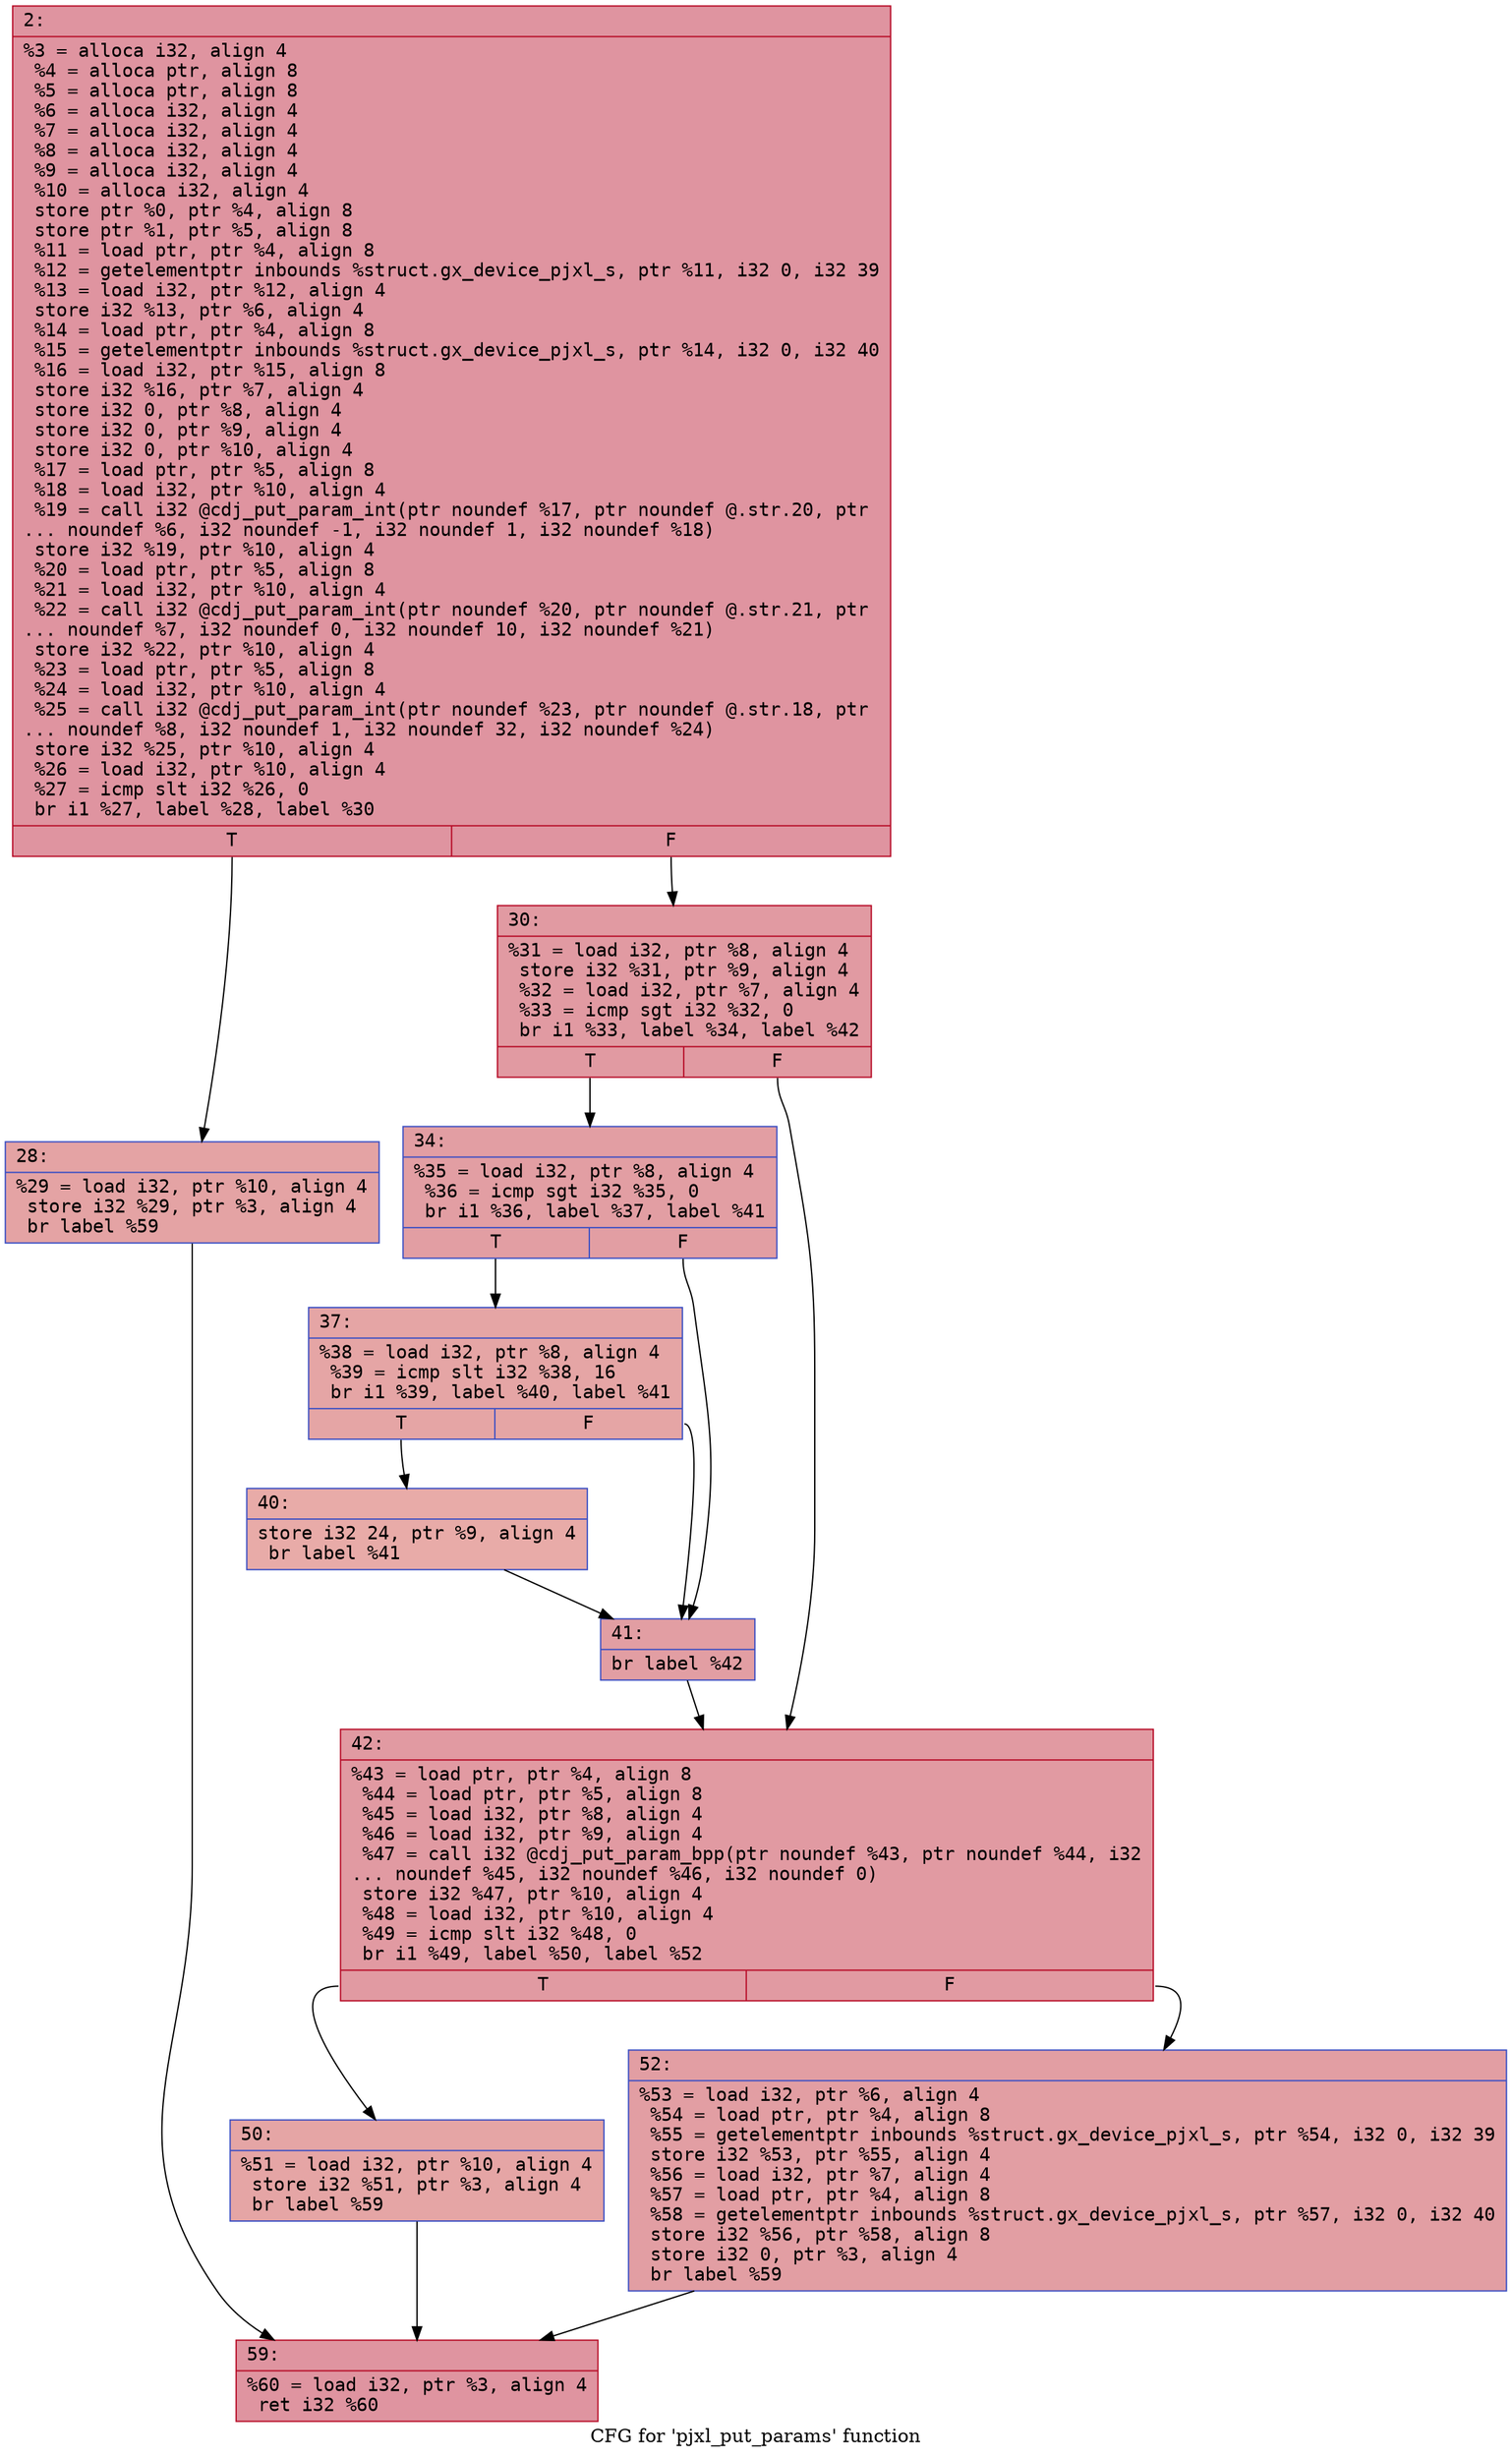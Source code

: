 digraph "CFG for 'pjxl_put_params' function" {
	label="CFG for 'pjxl_put_params' function";

	Node0x60000151c9b0 [shape=record,color="#b70d28ff", style=filled, fillcolor="#b70d2870" fontname="Courier",label="{2:\l|  %3 = alloca i32, align 4\l  %4 = alloca ptr, align 8\l  %5 = alloca ptr, align 8\l  %6 = alloca i32, align 4\l  %7 = alloca i32, align 4\l  %8 = alloca i32, align 4\l  %9 = alloca i32, align 4\l  %10 = alloca i32, align 4\l  store ptr %0, ptr %4, align 8\l  store ptr %1, ptr %5, align 8\l  %11 = load ptr, ptr %4, align 8\l  %12 = getelementptr inbounds %struct.gx_device_pjxl_s, ptr %11, i32 0, i32 39\l  %13 = load i32, ptr %12, align 4\l  store i32 %13, ptr %6, align 4\l  %14 = load ptr, ptr %4, align 8\l  %15 = getelementptr inbounds %struct.gx_device_pjxl_s, ptr %14, i32 0, i32 40\l  %16 = load i32, ptr %15, align 8\l  store i32 %16, ptr %7, align 4\l  store i32 0, ptr %8, align 4\l  store i32 0, ptr %9, align 4\l  store i32 0, ptr %10, align 4\l  %17 = load ptr, ptr %5, align 8\l  %18 = load i32, ptr %10, align 4\l  %19 = call i32 @cdj_put_param_int(ptr noundef %17, ptr noundef @.str.20, ptr\l... noundef %6, i32 noundef -1, i32 noundef 1, i32 noundef %18)\l  store i32 %19, ptr %10, align 4\l  %20 = load ptr, ptr %5, align 8\l  %21 = load i32, ptr %10, align 4\l  %22 = call i32 @cdj_put_param_int(ptr noundef %20, ptr noundef @.str.21, ptr\l... noundef %7, i32 noundef 0, i32 noundef 10, i32 noundef %21)\l  store i32 %22, ptr %10, align 4\l  %23 = load ptr, ptr %5, align 8\l  %24 = load i32, ptr %10, align 4\l  %25 = call i32 @cdj_put_param_int(ptr noundef %23, ptr noundef @.str.18, ptr\l... noundef %8, i32 noundef 1, i32 noundef 32, i32 noundef %24)\l  store i32 %25, ptr %10, align 4\l  %26 = load i32, ptr %10, align 4\l  %27 = icmp slt i32 %26, 0\l  br i1 %27, label %28, label %30\l|{<s0>T|<s1>F}}"];
	Node0x60000151c9b0:s0 -> Node0x60000151ca00[tooltip="2 -> 28\nProbability 37.50%" ];
	Node0x60000151c9b0:s1 -> Node0x60000151ca50[tooltip="2 -> 30\nProbability 62.50%" ];
	Node0x60000151ca00 [shape=record,color="#3d50c3ff", style=filled, fillcolor="#c32e3170" fontname="Courier",label="{28:\l|  %29 = load i32, ptr %10, align 4\l  store i32 %29, ptr %3, align 4\l  br label %59\l}"];
	Node0x60000151ca00 -> Node0x60000151ccd0[tooltip="28 -> 59\nProbability 100.00%" ];
	Node0x60000151ca50 [shape=record,color="#b70d28ff", style=filled, fillcolor="#bb1b2c70" fontname="Courier",label="{30:\l|  %31 = load i32, ptr %8, align 4\l  store i32 %31, ptr %9, align 4\l  %32 = load i32, ptr %7, align 4\l  %33 = icmp sgt i32 %32, 0\l  br i1 %33, label %34, label %42\l|{<s0>T|<s1>F}}"];
	Node0x60000151ca50:s0 -> Node0x60000151caa0[tooltip="30 -> 34\nProbability 62.50%" ];
	Node0x60000151ca50:s1 -> Node0x60000151cbe0[tooltip="30 -> 42\nProbability 37.50%" ];
	Node0x60000151caa0 [shape=record,color="#3d50c3ff", style=filled, fillcolor="#be242e70" fontname="Courier",label="{34:\l|  %35 = load i32, ptr %8, align 4\l  %36 = icmp sgt i32 %35, 0\l  br i1 %36, label %37, label %41\l|{<s0>T|<s1>F}}"];
	Node0x60000151caa0:s0 -> Node0x60000151caf0[tooltip="34 -> 37\nProbability 62.50%" ];
	Node0x60000151caa0:s1 -> Node0x60000151cb90[tooltip="34 -> 41\nProbability 37.50%" ];
	Node0x60000151caf0 [shape=record,color="#3d50c3ff", style=filled, fillcolor="#c5333470" fontname="Courier",label="{37:\l|  %38 = load i32, ptr %8, align 4\l  %39 = icmp slt i32 %38, 16\l  br i1 %39, label %40, label %41\l|{<s0>T|<s1>F}}"];
	Node0x60000151caf0:s0 -> Node0x60000151cb40[tooltip="37 -> 40\nProbability 50.00%" ];
	Node0x60000151caf0:s1 -> Node0x60000151cb90[tooltip="37 -> 41\nProbability 50.00%" ];
	Node0x60000151cb40 [shape=record,color="#3d50c3ff", style=filled, fillcolor="#cc403a70" fontname="Courier",label="{40:\l|  store i32 24, ptr %9, align 4\l  br label %41\l}"];
	Node0x60000151cb40 -> Node0x60000151cb90[tooltip="40 -> 41\nProbability 100.00%" ];
	Node0x60000151cb90 [shape=record,color="#3d50c3ff", style=filled, fillcolor="#be242e70" fontname="Courier",label="{41:\l|  br label %42\l}"];
	Node0x60000151cb90 -> Node0x60000151cbe0[tooltip="41 -> 42\nProbability 100.00%" ];
	Node0x60000151cbe0 [shape=record,color="#b70d28ff", style=filled, fillcolor="#bb1b2c70" fontname="Courier",label="{42:\l|  %43 = load ptr, ptr %4, align 8\l  %44 = load ptr, ptr %5, align 8\l  %45 = load i32, ptr %8, align 4\l  %46 = load i32, ptr %9, align 4\l  %47 = call i32 @cdj_put_param_bpp(ptr noundef %43, ptr noundef %44, i32\l... noundef %45, i32 noundef %46, i32 noundef 0)\l  store i32 %47, ptr %10, align 4\l  %48 = load i32, ptr %10, align 4\l  %49 = icmp slt i32 %48, 0\l  br i1 %49, label %50, label %52\l|{<s0>T|<s1>F}}"];
	Node0x60000151cbe0:s0 -> Node0x60000151cc30[tooltip="42 -> 50\nProbability 37.50%" ];
	Node0x60000151cbe0:s1 -> Node0x60000151cc80[tooltip="42 -> 52\nProbability 62.50%" ];
	Node0x60000151cc30 [shape=record,color="#3d50c3ff", style=filled, fillcolor="#c5333470" fontname="Courier",label="{50:\l|  %51 = load i32, ptr %10, align 4\l  store i32 %51, ptr %3, align 4\l  br label %59\l}"];
	Node0x60000151cc30 -> Node0x60000151ccd0[tooltip="50 -> 59\nProbability 100.00%" ];
	Node0x60000151cc80 [shape=record,color="#3d50c3ff", style=filled, fillcolor="#be242e70" fontname="Courier",label="{52:\l|  %53 = load i32, ptr %6, align 4\l  %54 = load ptr, ptr %4, align 8\l  %55 = getelementptr inbounds %struct.gx_device_pjxl_s, ptr %54, i32 0, i32 39\l  store i32 %53, ptr %55, align 4\l  %56 = load i32, ptr %7, align 4\l  %57 = load ptr, ptr %4, align 8\l  %58 = getelementptr inbounds %struct.gx_device_pjxl_s, ptr %57, i32 0, i32 40\l  store i32 %56, ptr %58, align 8\l  store i32 0, ptr %3, align 4\l  br label %59\l}"];
	Node0x60000151cc80 -> Node0x60000151ccd0[tooltip="52 -> 59\nProbability 100.00%" ];
	Node0x60000151ccd0 [shape=record,color="#b70d28ff", style=filled, fillcolor="#b70d2870" fontname="Courier",label="{59:\l|  %60 = load i32, ptr %3, align 4\l  ret i32 %60\l}"];
}
